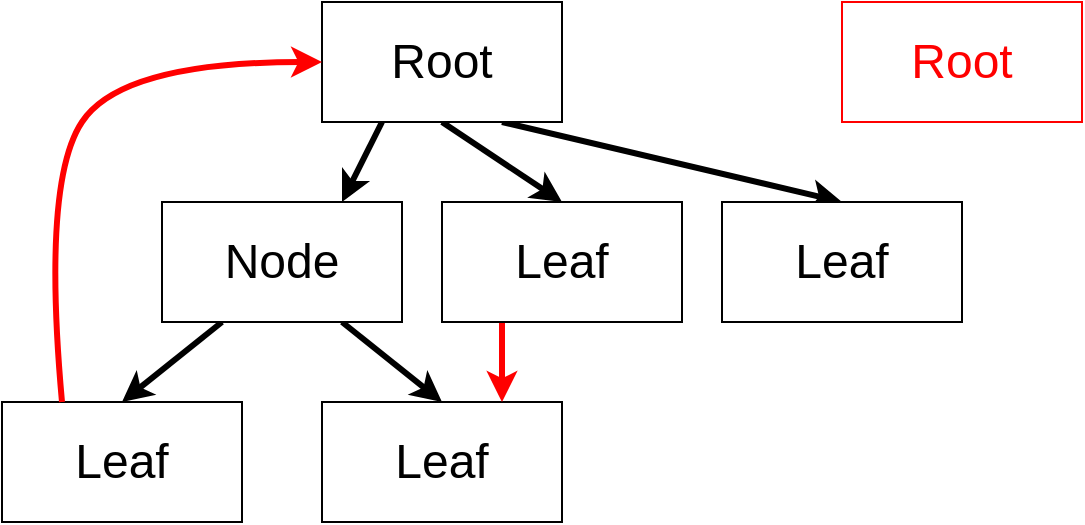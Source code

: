 <mxfile version="24.2.5" type="device">
  <diagram name="第 1 页" id="2vEdpzDpugMFNKnhxJr0">
    <mxGraphModel dx="1434" dy="907" grid="1" gridSize="10" guides="1" tooltips="1" connect="1" arrows="1" fold="1" page="1" pageScale="1" pageWidth="827" pageHeight="1169" math="0" shadow="0">
      <root>
        <mxCell id="0" />
        <mxCell id="1" parent="0" />
        <mxCell id="h1WioPXM4pZAhmJqxUV7-5" style="rounded=0;orthogonalLoop=1;jettySize=auto;html=1;strokeWidth=3;exitX=0.25;exitY=1;exitDx=0;exitDy=0;entryX=0.75;entryY=0;entryDx=0;entryDy=0;" parent="1" source="h1WioPXM4pZAhmJqxUV7-1" target="h1WioPXM4pZAhmJqxUV7-2" edge="1">
          <mxGeometry relative="1" as="geometry">
            <mxPoint x="170" y="100" as="targetPoint" />
          </mxGeometry>
        </mxCell>
        <mxCell id="h1WioPXM4pZAhmJqxUV7-9" style="rounded=0;orthogonalLoop=1;jettySize=auto;html=1;exitX=0.75;exitY=1;exitDx=0;exitDy=0;entryX=0.5;entryY=0;entryDx=0;entryDy=0;strokeWidth=3;" parent="1" source="h1WioPXM4pZAhmJqxUV7-1" target="h1WioPXM4pZAhmJqxUV7-8" edge="1">
          <mxGeometry relative="1" as="geometry" />
        </mxCell>
        <mxCell id="h1WioPXM4pZAhmJqxUV7-11" style="rounded=0;orthogonalLoop=1;jettySize=auto;html=1;entryX=0.5;entryY=0;entryDx=0;entryDy=0;strokeWidth=3;exitX=0.5;exitY=1;exitDx=0;exitDy=0;" parent="1" source="h1WioPXM4pZAhmJqxUV7-1" target="h1WioPXM4pZAhmJqxUV7-10" edge="1">
          <mxGeometry relative="1" as="geometry" />
        </mxCell>
        <mxCell id="h1WioPXM4pZAhmJqxUV7-1" value="&lt;font style=&quot;font-size: 24px;&quot;&gt;Root&lt;/font&gt;" style="rounded=0;whiteSpace=wrap;html=1;" parent="1" vertex="1">
          <mxGeometry x="160" width="120" height="60" as="geometry" />
        </mxCell>
        <mxCell id="h1WioPXM4pZAhmJqxUV7-4" style="rounded=0;orthogonalLoop=1;jettySize=auto;html=1;entryX=0.5;entryY=0;entryDx=0;entryDy=0;strokeWidth=3;exitX=0.25;exitY=1;exitDx=0;exitDy=0;" parent="1" source="h1WioPXM4pZAhmJqxUV7-2" target="h1WioPXM4pZAhmJqxUV7-3" edge="1">
          <mxGeometry relative="1" as="geometry" />
        </mxCell>
        <mxCell id="h1WioPXM4pZAhmJqxUV7-7" style="rounded=0;orthogonalLoop=1;jettySize=auto;html=1;entryX=0.5;entryY=0;entryDx=0;entryDy=0;strokeWidth=3;exitX=0.75;exitY=1;exitDx=0;exitDy=0;" parent="1" source="h1WioPXM4pZAhmJqxUV7-2" target="h1WioPXM4pZAhmJqxUV7-6" edge="1">
          <mxGeometry relative="1" as="geometry" />
        </mxCell>
        <mxCell id="h1WioPXM4pZAhmJqxUV7-2" value="&lt;font style=&quot;font-size: 24px;&quot;&gt;Node&lt;/font&gt;" style="rounded=0;whiteSpace=wrap;html=1;" parent="1" vertex="1">
          <mxGeometry x="80" y="100" width="120" height="60" as="geometry" />
        </mxCell>
        <mxCell id="h1WioPXM4pZAhmJqxUV7-3" value="&lt;span style=&quot;font-size: 24px;&quot;&gt;Leaf&lt;/span&gt;" style="rounded=0;whiteSpace=wrap;html=1;" parent="1" vertex="1">
          <mxGeometry y="200" width="120" height="60" as="geometry" />
        </mxCell>
        <mxCell id="h1WioPXM4pZAhmJqxUV7-6" value="&lt;span style=&quot;font-size: 24px;&quot;&gt;Leaf&lt;/span&gt;" style="rounded=0;whiteSpace=wrap;html=1;" parent="1" vertex="1">
          <mxGeometry x="160" y="200" width="120" height="60" as="geometry" />
        </mxCell>
        <mxCell id="h1WioPXM4pZAhmJqxUV7-8" value="&lt;span style=&quot;font-size: 24px;&quot;&gt;Leaf&lt;/span&gt;" style="rounded=0;whiteSpace=wrap;html=1;" parent="1" vertex="1">
          <mxGeometry x="360" y="100" width="120" height="60" as="geometry" />
        </mxCell>
        <mxCell id="h1WioPXM4pZAhmJqxUV7-13" style="edgeStyle=orthogonalEdgeStyle;rounded=0;orthogonalLoop=1;jettySize=auto;html=1;exitX=0.25;exitY=1;exitDx=0;exitDy=0;entryX=0.75;entryY=0;entryDx=0;entryDy=0;strokeWidth=3;strokeColor=#FF0000;" parent="1" source="h1WioPXM4pZAhmJqxUV7-10" target="h1WioPXM4pZAhmJqxUV7-6" edge="1">
          <mxGeometry relative="1" as="geometry" />
        </mxCell>
        <mxCell id="h1WioPXM4pZAhmJqxUV7-10" value="&lt;font style=&quot;font-size: 24px;&quot;&gt;Leaf&lt;/font&gt;" style="rounded=0;whiteSpace=wrap;html=1;" parent="1" vertex="1">
          <mxGeometry x="220" y="100" width="120" height="60" as="geometry" />
        </mxCell>
        <mxCell id="h1WioPXM4pZAhmJqxUV7-12" value="" style="curved=1;endArrow=classic;html=1;rounded=0;exitX=0.25;exitY=0;exitDx=0;exitDy=0;entryX=0;entryY=0.5;entryDx=0;entryDy=0;strokeWidth=3;fillColor=#f8cecc;strokeColor=#FF0000;" parent="1" source="h1WioPXM4pZAhmJqxUV7-3" target="h1WioPXM4pZAhmJqxUV7-1" edge="1">
          <mxGeometry width="50" height="50" relative="1" as="geometry">
            <mxPoint x="30" y="100" as="sourcePoint" />
            <mxPoint x="80" y="50" as="targetPoint" />
            <Array as="points">
              <mxPoint x="20" y="90" />
              <mxPoint x="60" y="30" />
            </Array>
          </mxGeometry>
        </mxCell>
        <mxCell id="h1WioPXM4pZAhmJqxUV7-14" value="&lt;font color=&quot;#ff0000&quot; style=&quot;font-size: 24px;&quot;&gt;Root&lt;/font&gt;" style="rounded=0;whiteSpace=wrap;html=1;strokeColor=#FF0000;" parent="1" vertex="1">
          <mxGeometry x="420" width="120" height="60" as="geometry" />
        </mxCell>
      </root>
    </mxGraphModel>
  </diagram>
</mxfile>
